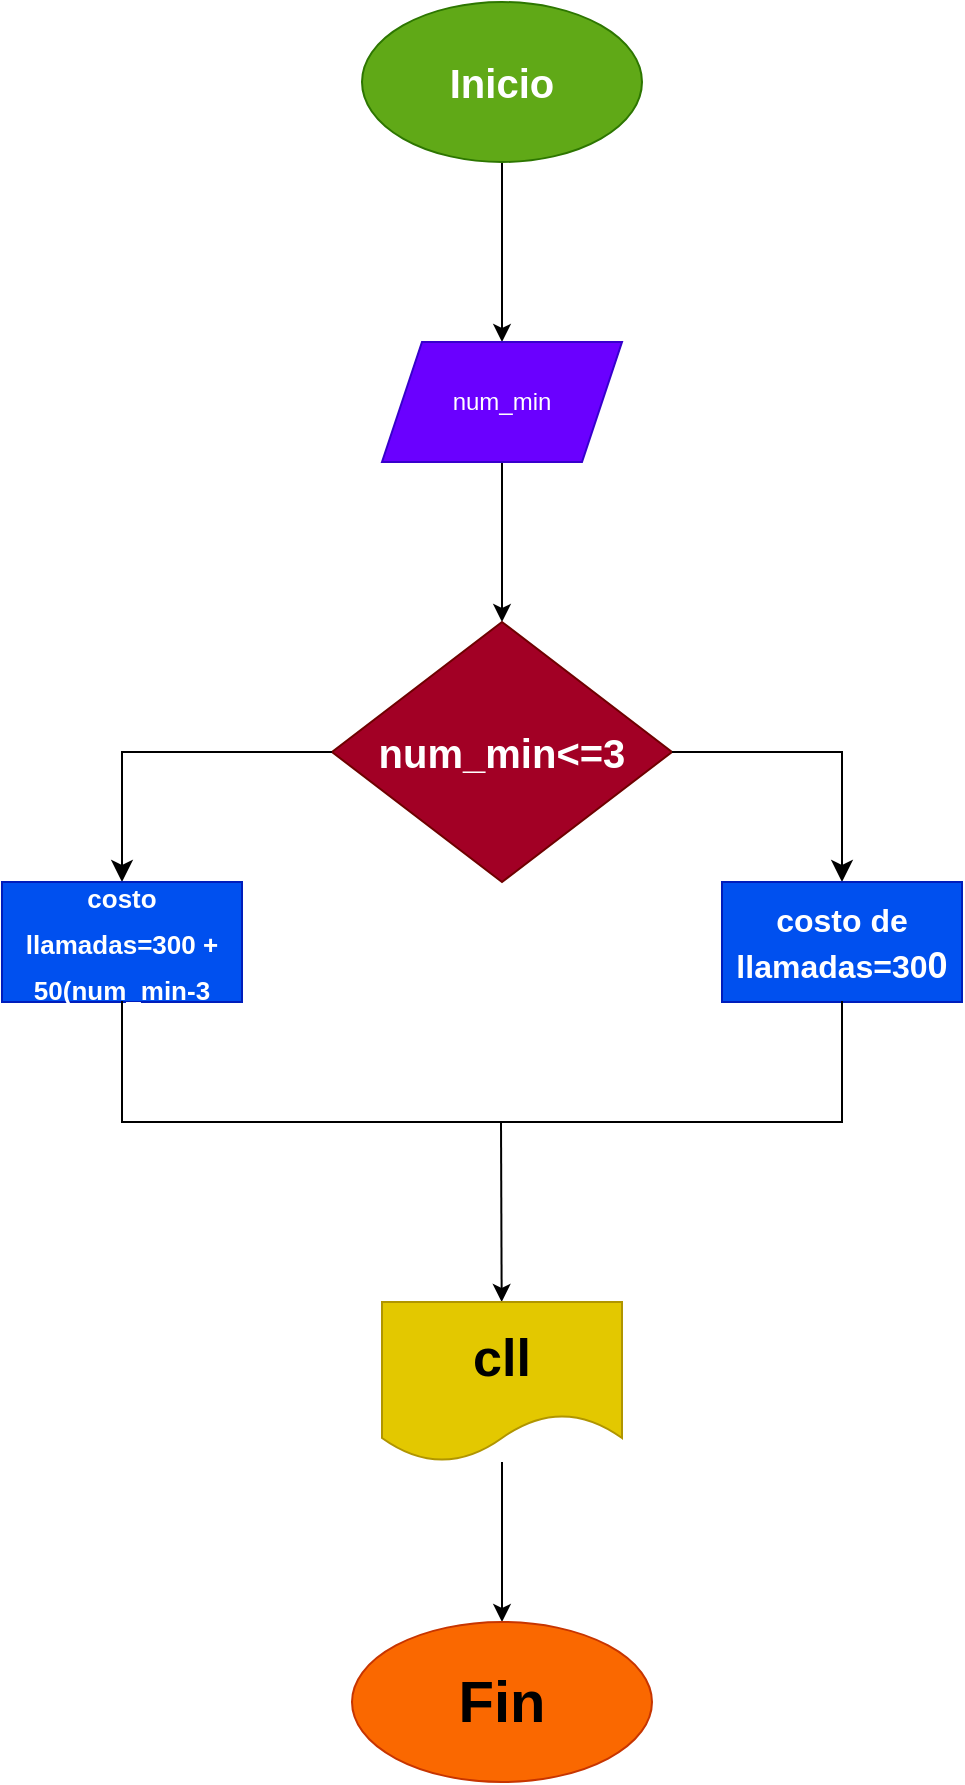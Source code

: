 <mxfile>
    <diagram id="td9cb1SSddAgSM7X3GvO" name="Page-1">
        <mxGraphModel dx="662" dy="411" grid="1" gridSize="10" guides="1" tooltips="1" connect="1" arrows="1" fold="1" page="1" pageScale="1" pageWidth="827" pageHeight="1169" math="0" shadow="0">
            <root>
                <mxCell id="0"/>
                <mxCell id="1" parent="0"/>
                <mxCell id="4" value="" style="edgeStyle=none;html=1;" edge="1" parent="1" source="2" target="3">
                    <mxGeometry relative="1" as="geometry"/>
                </mxCell>
                <mxCell id="2" value="&lt;b&gt;&lt;font style=&quot;font-size: 20px;&quot;&gt;Inicio&lt;/font&gt;&lt;/b&gt;" style="ellipse;whiteSpace=wrap;html=1;fillColor=#60a917;fontColor=#ffffff;strokeColor=#2D7600;" vertex="1" parent="1">
                    <mxGeometry x="280" y="40" width="140" height="80" as="geometry"/>
                </mxCell>
                <mxCell id="6" value="" style="edgeStyle=none;html=1;fontSize=20;" edge="1" parent="1" source="3">
                    <mxGeometry relative="1" as="geometry">
                        <mxPoint x="350" y="350" as="targetPoint"/>
                    </mxGeometry>
                </mxCell>
                <mxCell id="3" value="num_min" style="shape=parallelogram;perimeter=parallelogramPerimeter;whiteSpace=wrap;html=1;fixedSize=1;fillColor=#6a00ff;fontColor=#ffffff;strokeColor=#3700CC;" vertex="1" parent="1">
                    <mxGeometry x="290" y="210" width="120" height="60" as="geometry"/>
                </mxCell>
                <mxCell id="14" value="&lt;b&gt;num_min&amp;lt;=3&lt;/b&gt;" style="rhombus;whiteSpace=wrap;html=1;fontSize=20;fillColor=#a20025;fontColor=#ffffff;strokeColor=#6F0000;" vertex="1" parent="1">
                    <mxGeometry x="265" y="350" width="170" height="130" as="geometry"/>
                </mxCell>
                <mxCell id="17" value="" style="edgeStyle=segmentEdgeStyle;endArrow=classic;html=1;curved=0;rounded=0;endSize=8;startSize=8;fontSize=19;exitX=1;exitY=0.5;exitDx=0;exitDy=0;" edge="1" parent="1" source="14">
                    <mxGeometry width="50" height="50" relative="1" as="geometry">
                        <mxPoint x="435" y="420" as="sourcePoint"/>
                        <mxPoint x="520" y="480" as="targetPoint"/>
                    </mxGeometry>
                </mxCell>
                <mxCell id="18" value="" style="edgeStyle=segmentEdgeStyle;endArrow=classic;html=1;curved=0;rounded=0;endSize=8;startSize=8;fontSize=19;exitX=0;exitY=0.5;exitDx=0;exitDy=0;" edge="1" parent="1" source="14">
                    <mxGeometry width="50" height="50" relative="1" as="geometry">
                        <mxPoint x="260" y="420" as="sourcePoint"/>
                        <mxPoint x="160" y="480" as="targetPoint"/>
                    </mxGeometry>
                </mxCell>
                <mxCell id="19" value="&lt;b style=&quot;&quot;&gt;&lt;font style=&quot;font-size: 16px;&quot;&gt;costo de llamadas=30&lt;/font&gt;&lt;span style=&quot;font-size: 18px;&quot;&gt;0&lt;/span&gt;&lt;/b&gt;" style="rounded=0;whiteSpace=wrap;html=1;fontSize=19;fillColor=#0050ef;fontColor=#ffffff;strokeColor=#001DBC;" vertex="1" parent="1">
                    <mxGeometry x="460" y="480" width="120" height="60" as="geometry"/>
                </mxCell>
                <mxCell id="20" value="&lt;b style=&quot;&quot;&gt;&lt;font style=&quot;font-size: 13px;&quot;&gt;costo llamadas=300 + 50(num_min-3&lt;/font&gt;&lt;/b&gt;" style="rounded=0;whiteSpace=wrap;html=1;fontSize=19;fillColor=#0050ef;fontColor=#ffffff;strokeColor=#001DBC;" vertex="1" parent="1">
                    <mxGeometry x="100" y="480" width="120" height="60" as="geometry"/>
                </mxCell>
                <mxCell id="21" value="" style="shape=partialRectangle;whiteSpace=wrap;html=1;bottom=1;right=1;left=1;top=0;fillColor=none;routingCenterX=-0.5;fontSize=17;" vertex="1" parent="1">
                    <mxGeometry x="160" y="540" width="360" height="60" as="geometry"/>
                </mxCell>
                <mxCell id="22" value="" style="endArrow=classic;html=1;fontSize=17;" edge="1" parent="1" target="23">
                    <mxGeometry width="50" height="50" relative="1" as="geometry">
                        <mxPoint x="349.5" y="600" as="sourcePoint"/>
                        <mxPoint x="349.5" y="700" as="targetPoint"/>
                    </mxGeometry>
                </mxCell>
                <mxCell id="25" value="" style="edgeStyle=none;html=1;fontSize=17;" edge="1" parent="1" source="23" target="24">
                    <mxGeometry relative="1" as="geometry"/>
                </mxCell>
                <mxCell id="23" value="&lt;font style=&quot;font-size: 26px;&quot;&gt;&lt;b&gt;cll&lt;/b&gt;&lt;/font&gt;" style="shape=document;whiteSpace=wrap;html=1;boundedLbl=1;fontSize=17;fillColor=#e3c800;fontColor=#000000;strokeColor=#B09500;" vertex="1" parent="1">
                    <mxGeometry x="290" y="690" width="120" height="80" as="geometry"/>
                </mxCell>
                <mxCell id="24" value="&lt;b&gt;&lt;font style=&quot;font-size: 29px;&quot;&gt;Fin&lt;/font&gt;&lt;/b&gt;" style="ellipse;whiteSpace=wrap;html=1;fontSize=17;fillColor=#fa6800;fontColor=#000000;strokeColor=#C73500;" vertex="1" parent="1">
                    <mxGeometry x="275" y="850" width="150" height="80" as="geometry"/>
                </mxCell>
            </root>
        </mxGraphModel>
    </diagram>
</mxfile>
